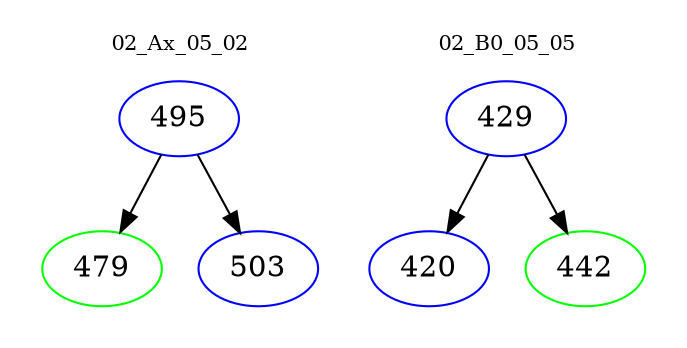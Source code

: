 digraph{
subgraph cluster_0 {
color = white
label = "02_Ax_05_02";
fontsize=10;
T0_495 [label="495", color="blue"]
T0_495 -> T0_479 [color="black"]
T0_479 [label="479", color="green"]
T0_495 -> T0_503 [color="black"]
T0_503 [label="503", color="blue"]
}
subgraph cluster_1 {
color = white
label = "02_B0_05_05";
fontsize=10;
T1_429 [label="429", color="blue"]
T1_429 -> T1_420 [color="black"]
T1_420 [label="420", color="blue"]
T1_429 -> T1_442 [color="black"]
T1_442 [label="442", color="green"]
}
}
